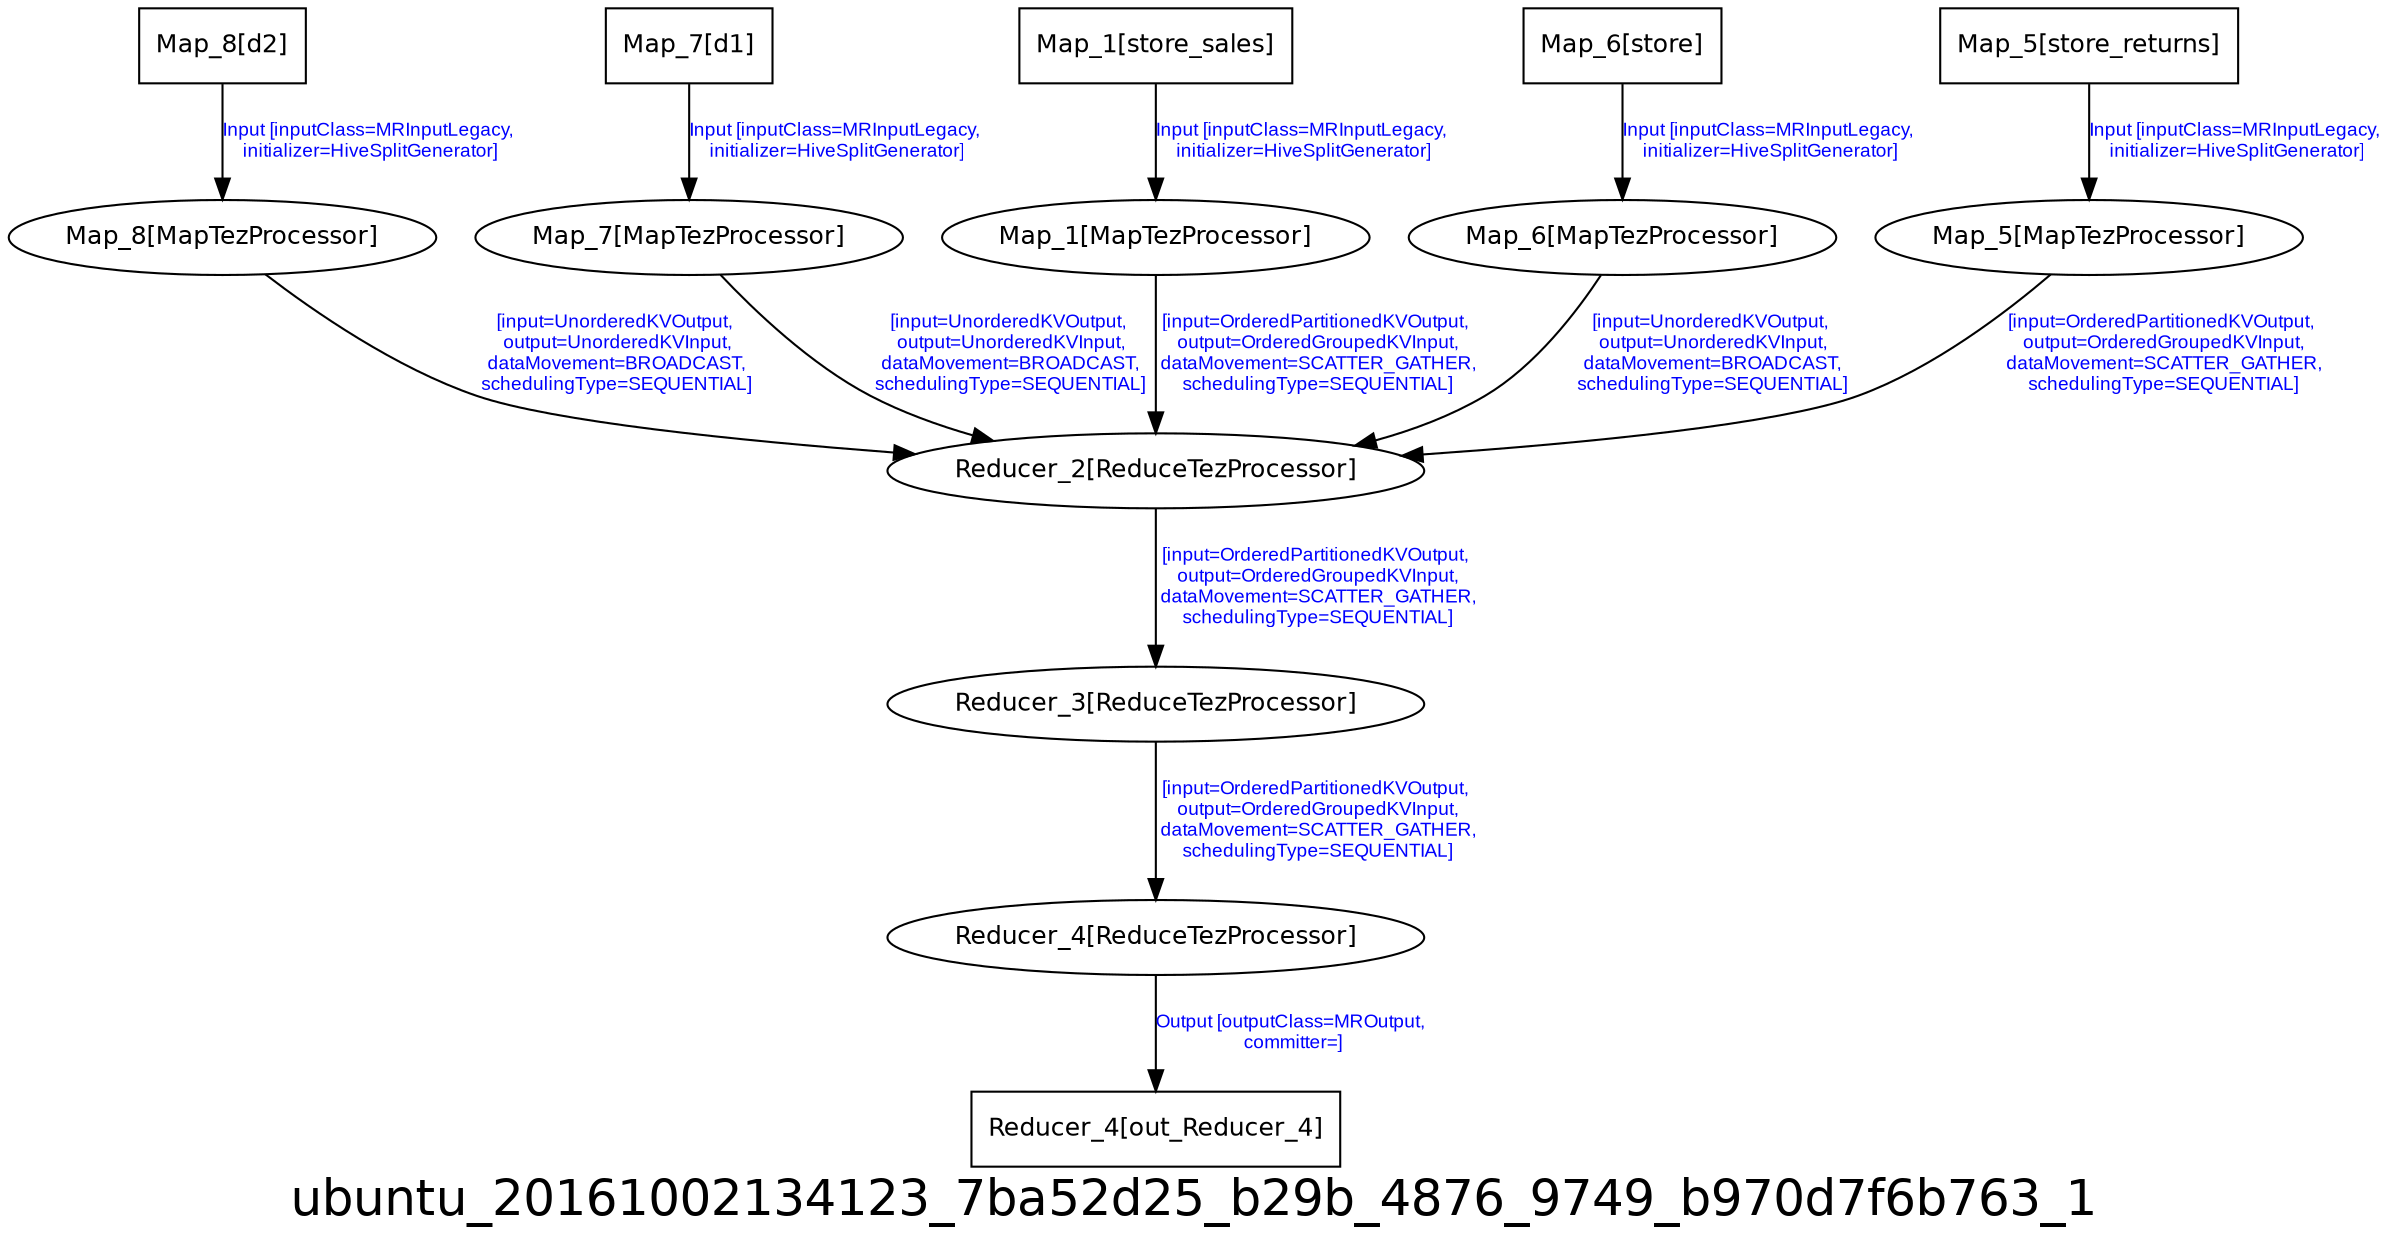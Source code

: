 digraph ubuntu_20161002134123_7ba52d25_b29b_4876_9749_b970d7f6b763_1 {
graph [ label="ubuntu_20161002134123_7ba52d25_b29b_4876_9749_b970d7f6b763_1", fontsize=24, fontname=Helvetica];
node [fontsize=12, fontname=Helvetica];
edge [fontsize=9, fontcolor=blue, fontname=Arial];
"ubuntu_20161002134123_7ba52d25_b29b_4876_9749_b970d7f6b763_1.Map_5" [ label = "Map_5[MapTezProcessor]" ];
"ubuntu_20161002134123_7ba52d25_b29b_4876_9749_b970d7f6b763_1.Map_5" -> "ubuntu_20161002134123_7ba52d25_b29b_4876_9749_b970d7f6b763_1.Reducer_2" [ label = "[input=OrderedPartitionedKVOutput,\n output=OrderedGroupedKVInput,\n dataMovement=SCATTER_GATHER,\n schedulingType=SEQUENTIAL]" ];
"ubuntu_20161002134123_7ba52d25_b29b_4876_9749_b970d7f6b763_1.Map_8_d2" [ label = "Map_8[d2]", shape = "box" ];
"ubuntu_20161002134123_7ba52d25_b29b_4876_9749_b970d7f6b763_1.Map_8_d2" -> "ubuntu_20161002134123_7ba52d25_b29b_4876_9749_b970d7f6b763_1.Map_8" [ label = "Input [inputClass=MRInputLegacy,\n initializer=HiveSplitGenerator]" ];
"ubuntu_20161002134123_7ba52d25_b29b_4876_9749_b970d7f6b763_1.Map_8" [ label = "Map_8[MapTezProcessor]" ];
"ubuntu_20161002134123_7ba52d25_b29b_4876_9749_b970d7f6b763_1.Map_8" -> "ubuntu_20161002134123_7ba52d25_b29b_4876_9749_b970d7f6b763_1.Reducer_2" [ label = "[input=UnorderedKVOutput,\n output=UnorderedKVInput,\n dataMovement=BROADCAST,\n schedulingType=SEQUENTIAL]" ];
"ubuntu_20161002134123_7ba52d25_b29b_4876_9749_b970d7f6b763_1.Reducer_2" [ label = "Reducer_2[ReduceTezProcessor]" ];
"ubuntu_20161002134123_7ba52d25_b29b_4876_9749_b970d7f6b763_1.Reducer_2" -> "ubuntu_20161002134123_7ba52d25_b29b_4876_9749_b970d7f6b763_1.Reducer_3" [ label = "[input=OrderedPartitionedKVOutput,\n output=OrderedGroupedKVInput,\n dataMovement=SCATTER_GATHER,\n schedulingType=SEQUENTIAL]" ];
"ubuntu_20161002134123_7ba52d25_b29b_4876_9749_b970d7f6b763_1.Map_7_d1" [ label = "Map_7[d1]", shape = "box" ];
"ubuntu_20161002134123_7ba52d25_b29b_4876_9749_b970d7f6b763_1.Map_7_d1" -> "ubuntu_20161002134123_7ba52d25_b29b_4876_9749_b970d7f6b763_1.Map_7" [ label = "Input [inputClass=MRInputLegacy,\n initializer=HiveSplitGenerator]" ];
"ubuntu_20161002134123_7ba52d25_b29b_4876_9749_b970d7f6b763_1.Reducer_3" [ label = "Reducer_3[ReduceTezProcessor]" ];
"ubuntu_20161002134123_7ba52d25_b29b_4876_9749_b970d7f6b763_1.Reducer_3" -> "ubuntu_20161002134123_7ba52d25_b29b_4876_9749_b970d7f6b763_1.Reducer_4" [ label = "[input=OrderedPartitionedKVOutput,\n output=OrderedGroupedKVInput,\n dataMovement=SCATTER_GATHER,\n schedulingType=SEQUENTIAL]" ];
"ubuntu_20161002134123_7ba52d25_b29b_4876_9749_b970d7f6b763_1.Map_1_store_sales" [ label = "Map_1[store_sales]", shape = "box" ];
"ubuntu_20161002134123_7ba52d25_b29b_4876_9749_b970d7f6b763_1.Map_1_store_sales" -> "ubuntu_20161002134123_7ba52d25_b29b_4876_9749_b970d7f6b763_1.Map_1" [ label = "Input [inputClass=MRInputLegacy,\n initializer=HiveSplitGenerator]" ];
"ubuntu_20161002134123_7ba52d25_b29b_4876_9749_b970d7f6b763_1.Map_5_store_returns" [ label = "Map_5[store_returns]", shape = "box" ];
"ubuntu_20161002134123_7ba52d25_b29b_4876_9749_b970d7f6b763_1.Map_5_store_returns" -> "ubuntu_20161002134123_7ba52d25_b29b_4876_9749_b970d7f6b763_1.Map_5" [ label = "Input [inputClass=MRInputLegacy,\n initializer=HiveSplitGenerator]" ];
"ubuntu_20161002134123_7ba52d25_b29b_4876_9749_b970d7f6b763_1.Map_7" [ label = "Map_7[MapTezProcessor]" ];
"ubuntu_20161002134123_7ba52d25_b29b_4876_9749_b970d7f6b763_1.Map_7" -> "ubuntu_20161002134123_7ba52d25_b29b_4876_9749_b970d7f6b763_1.Reducer_2" [ label = "[input=UnorderedKVOutput,\n output=UnorderedKVInput,\n dataMovement=BROADCAST,\n schedulingType=SEQUENTIAL]" ];
"ubuntu_20161002134123_7ba52d25_b29b_4876_9749_b970d7f6b763_1.Map_6_store" [ label = "Map_6[store]", shape = "box" ];
"ubuntu_20161002134123_7ba52d25_b29b_4876_9749_b970d7f6b763_1.Map_6_store" -> "ubuntu_20161002134123_7ba52d25_b29b_4876_9749_b970d7f6b763_1.Map_6" [ label = "Input [inputClass=MRInputLegacy,\n initializer=HiveSplitGenerator]" ];
"ubuntu_20161002134123_7ba52d25_b29b_4876_9749_b970d7f6b763_1.Reducer_4" [ label = "Reducer_4[ReduceTezProcessor]" ];
"ubuntu_20161002134123_7ba52d25_b29b_4876_9749_b970d7f6b763_1.Reducer_4" -> "ubuntu_20161002134123_7ba52d25_b29b_4876_9749_b970d7f6b763_1.Reducer_4_out_Reducer_4" [ label = "Output [outputClass=MROutput,\n committer=]" ];
"ubuntu_20161002134123_7ba52d25_b29b_4876_9749_b970d7f6b763_1.Map_6" [ label = "Map_6[MapTezProcessor]" ];
"ubuntu_20161002134123_7ba52d25_b29b_4876_9749_b970d7f6b763_1.Map_6" -> "ubuntu_20161002134123_7ba52d25_b29b_4876_9749_b970d7f6b763_1.Reducer_2" [ label = "[input=UnorderedKVOutput,\n output=UnorderedKVInput,\n dataMovement=BROADCAST,\n schedulingType=SEQUENTIAL]" ];
"ubuntu_20161002134123_7ba52d25_b29b_4876_9749_b970d7f6b763_1.Map_1" [ label = "Map_1[MapTezProcessor]" ];
"ubuntu_20161002134123_7ba52d25_b29b_4876_9749_b970d7f6b763_1.Map_1" -> "ubuntu_20161002134123_7ba52d25_b29b_4876_9749_b970d7f6b763_1.Reducer_2" [ label = "[input=OrderedPartitionedKVOutput,\n output=OrderedGroupedKVInput,\n dataMovement=SCATTER_GATHER,\n schedulingType=SEQUENTIAL]" ];
"ubuntu_20161002134123_7ba52d25_b29b_4876_9749_b970d7f6b763_1.Reducer_4_out_Reducer_4" [ label = "Reducer_4[out_Reducer_4]", shape = "box" ];
}
